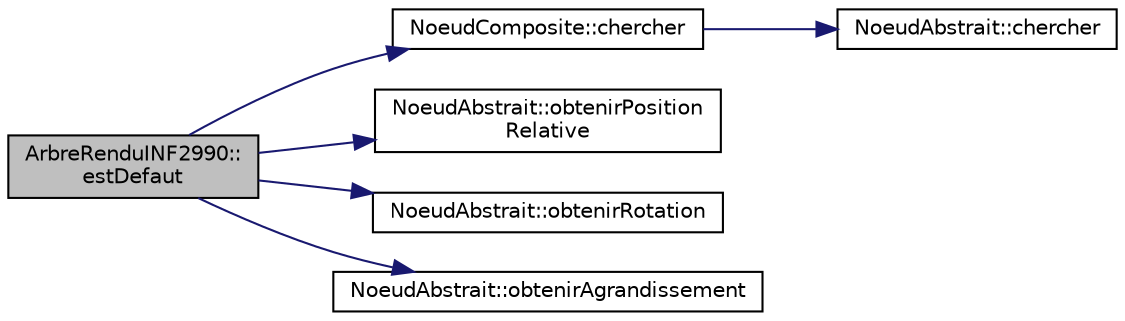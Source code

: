 digraph "ArbreRenduINF2990::estDefaut"
{
  edge [fontname="Helvetica",fontsize="10",labelfontname="Helvetica",labelfontsize="10"];
  node [fontname="Helvetica",fontsize="10",shape=record];
  rankdir="LR";
  Node1 [label="ArbreRenduINF2990::\lestDefaut",height=0.2,width=0.4,color="black", fillcolor="grey75", style="filled", fontcolor="black"];
  Node1 -> Node2 [color="midnightblue",fontsize="10",style="solid",fontname="Helvetica"];
  Node2 [label="NoeudComposite::chercher",height=0.2,width=0.4,color="black", fillcolor="white", style="filled",URL="$da/d38/class_noeud_composite.html#a3bc273d5a3b1aed9e697bd2fa540403d",tooltip="Cherche un noeud par le type (sur un noeud constant). "];
  Node2 -> Node3 [color="midnightblue",fontsize="10",style="solid",fontname="Helvetica"];
  Node3 [label="NoeudAbstrait::chercher",height=0.2,width=0.4,color="black", fillcolor="white", style="filled",URL="$da/df4/class_noeud_abstrait.html#aeda0df98faf404765d985fcde60fb924",tooltip="Cherche un noeud par le type (sur un noeud constant). "];
  Node1 -> Node4 [color="midnightblue",fontsize="10",style="solid",fontname="Helvetica"];
  Node4 [label="NoeudAbstrait::obtenirPosition\lRelative",height=0.2,width=0.4,color="black", fillcolor="white", style="filled",URL="$da/df4/class_noeud_abstrait.html#a62d73f67c3b33e2cb106630bd1736a58",tooltip="Obtient la position relative du noeud. "];
  Node1 -> Node5 [color="midnightblue",fontsize="10",style="solid",fontname="Helvetica"];
  Node5 [label="NoeudAbstrait::obtenirRotation",height=0.2,width=0.4,color="black", fillcolor="white", style="filled",URL="$da/df4/class_noeud_abstrait.html#a856c716249d5ca28d3a4407aca9f35bb",tooltip="Obtenir rotation. "];
  Node1 -> Node6 [color="midnightblue",fontsize="10",style="solid",fontname="Helvetica"];
  Node6 [label="NoeudAbstrait::obtenirAgrandissement",height=0.2,width=0.4,color="black", fillcolor="white", style="filled",URL="$da/df4/class_noeud_abstrait.html#a97c8cd383bed8b83bad646097a233242",tooltip="Obtenir agrandissement. "];
}

